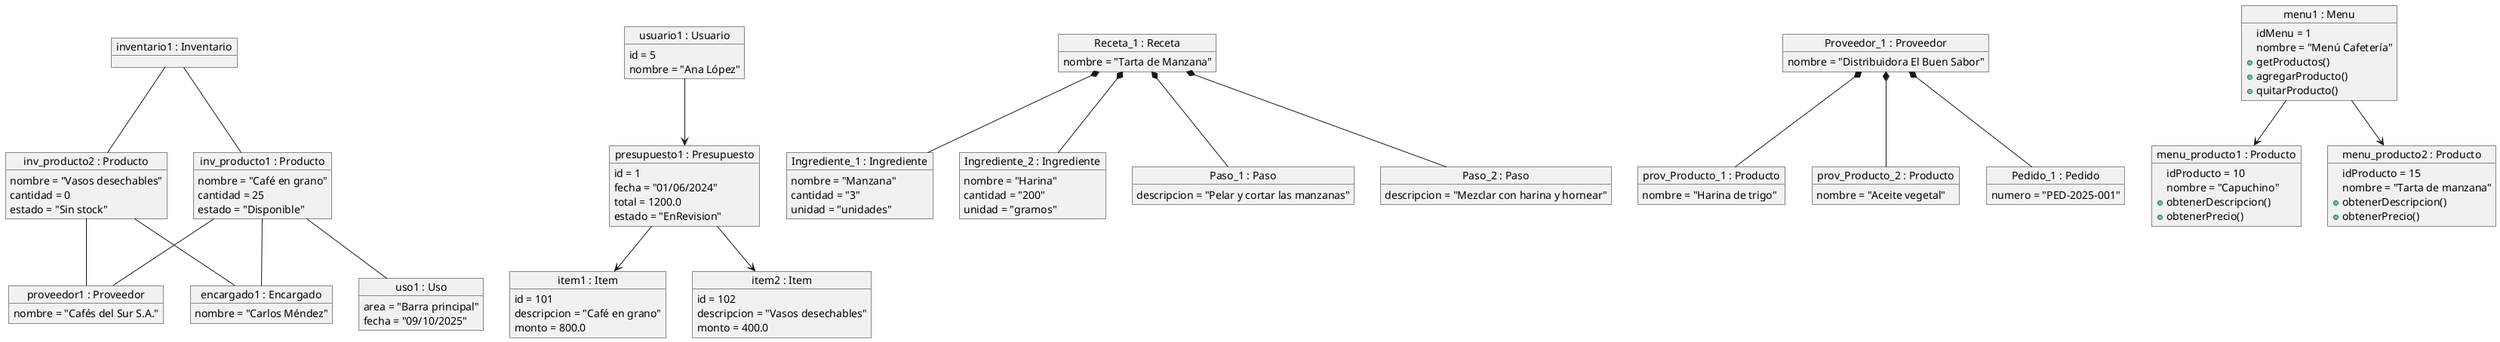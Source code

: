 @startuml

object "inventario1 : Inventario" as inventario1

object "inv_producto1 : Producto" as inv_producto1 {
  nombre = "Café en grano"
  cantidad = 25
  estado = "Disponible"
}

object "inv_producto2 : Producto" as inv_producto2 {
  nombre = "Vasos desechables"
  cantidad = 0
  estado = "Sin stock"
}

object "encargado1 : Encargado" as encargado1 {
  nombre = "Carlos Méndez"
}

object "proveedor1 : Proveedor" as proveedor1 {
  nombre = "Cafés del Sur S.A."
}

object "uso1 : Uso" as uso1 {
  area = "Barra principal"
  fecha = "09/10/2025"
}

inventario1 -- inv_producto1
inventario1 -- inv_producto2
inv_producto1 -- encargado1
inv_producto1 -- proveedor1
inv_producto1 -- uso1
inv_producto2 -- encargado1
inv_producto2 -- proveedor1

object "usuario1 : Usuario" as usuario1 {
  id = 5
  nombre = "Ana López"
}

object "presupuesto1 : Presupuesto" as presupuesto1 {
  id = 1
  fecha = "01/06/2024"
  total = 1200.0
  estado = "EnRevision"
}

object "item1 : Item" as item1 {
  id = 101
  descripcion = "Café en grano"
  monto = 800.0
}

object "item2 : Item" as item2 {
  id = 102
  descripcion = "Vasos desechables"
  monto = 400.0
}

usuario1 --> presupuesto1
presupuesto1 --> item1
presupuesto1 --> item2

object "Receta_1 : Receta" as Receta_1 {
  nombre = "Tarta de Manzana"
}

object "Ingrediente_1 : Ingrediente" as Ingrediente_1 {
  nombre = "Manzana"
  cantidad = "3"
  unidad = "unidades"
}

object "Ingrediente_2 : Ingrediente" as Ingrediente_2 {
  nombre = "Harina"
  cantidad = "200"
  unidad = "gramos"
}

object "Paso_1 : Paso" as Paso_1 {
  descripcion = "Pelar y cortar las manzanas"
}

object "Paso_2 : Paso" as Paso_2 {
  descripcion = "Mezclar con harina y hornear"
}

Receta_1 *-- Ingrediente_1
Receta_1 *-- Ingrediente_2
Receta_1 *-- Paso_1
Receta_1 *-- Paso_2

object "Proveedor_1 : Proveedor" as Proveedor_1 {
  nombre = "Distribuidora El Buen Sabor"
}

object "prov_Producto_1 : Producto" as prov_Producto_1 {
  nombre = "Harina de trigo"
}

object "prov_Producto_2 : Producto" as prov_Producto_2 {
  nombre = "Aceite vegetal"
}

object "Pedido_1 : Pedido" as Pedido_1 {
  numero = "PED-2025-001"
}

Proveedor_1 *-- prov_Producto_1
Proveedor_1 *-- prov_Producto_2
Proveedor_1 *-- Pedido_1

object "menu1 : Menu" as menu1 {
  idMenu = 1
  nombre = "Menú Cafetería"
  + getProductos()
  + agregarProducto()
  + quitarProducto()
}

object "menu_producto1 : Producto" as menu_producto1 {
  idProducto = 10
  nombre = "Capuchino"
  + obtenerDescripcion()
  + obtenerPrecio()
}

object "menu_producto2 : Producto" as menu_producto2 {
  idProducto = 15
  nombre = "Tarta de manzana"
  + obtenerDescripcion()
  + obtenerPrecio()
}

menu1 --> menu_producto1
menu1 --> menu_producto2

@enduml
